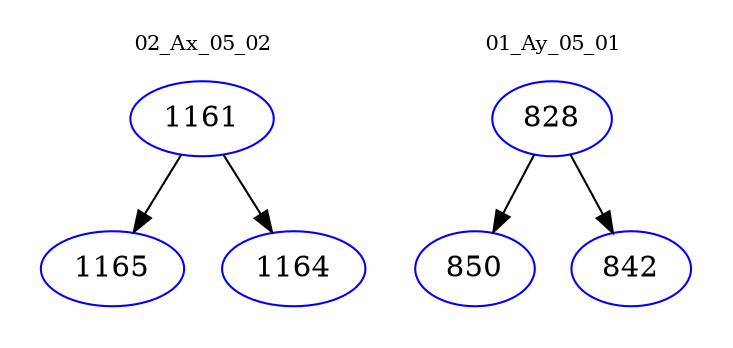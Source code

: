 digraph{
subgraph cluster_0 {
color = white
label = "02_Ax_05_02";
fontsize=10;
T0_1161 [label="1161", color="blue"]
T0_1161 -> T0_1165 [color="black"]
T0_1165 [label="1165", color="blue"]
T0_1161 -> T0_1164 [color="black"]
T0_1164 [label="1164", color="blue"]
}
subgraph cluster_1 {
color = white
label = "01_Ay_05_01";
fontsize=10;
T1_828 [label="828", color="blue"]
T1_828 -> T1_850 [color="black"]
T1_850 [label="850", color="blue"]
T1_828 -> T1_842 [color="black"]
T1_842 [label="842", color="blue"]
}
}
